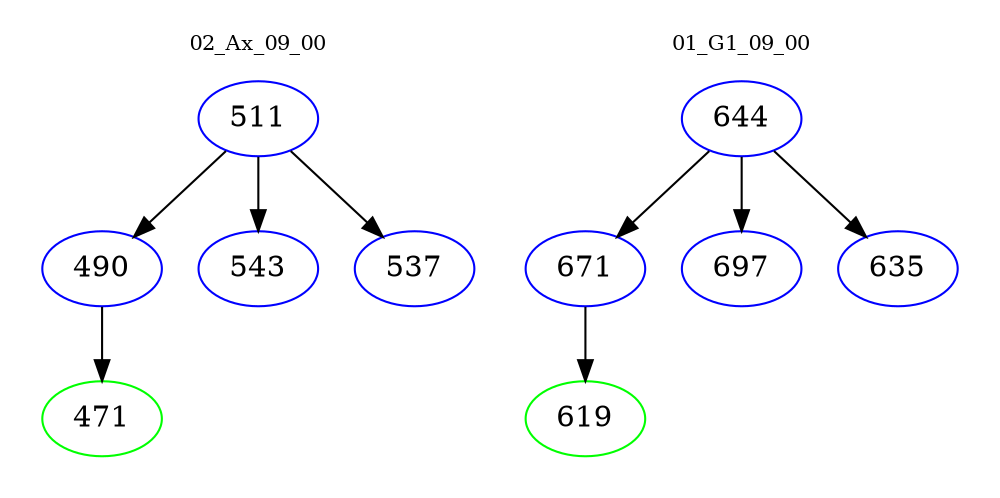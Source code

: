 digraph{
subgraph cluster_0 {
color = white
label = "02_Ax_09_00";
fontsize=10;
T0_511 [label="511", color="blue"]
T0_511 -> T0_490 [color="black"]
T0_490 [label="490", color="blue"]
T0_490 -> T0_471 [color="black"]
T0_471 [label="471", color="green"]
T0_511 -> T0_543 [color="black"]
T0_543 [label="543", color="blue"]
T0_511 -> T0_537 [color="black"]
T0_537 [label="537", color="blue"]
}
subgraph cluster_1 {
color = white
label = "01_G1_09_00";
fontsize=10;
T1_644 [label="644", color="blue"]
T1_644 -> T1_671 [color="black"]
T1_671 [label="671", color="blue"]
T1_671 -> T1_619 [color="black"]
T1_619 [label="619", color="green"]
T1_644 -> T1_697 [color="black"]
T1_697 [label="697", color="blue"]
T1_644 -> T1_635 [color="black"]
T1_635 [label="635", color="blue"]
}
}
